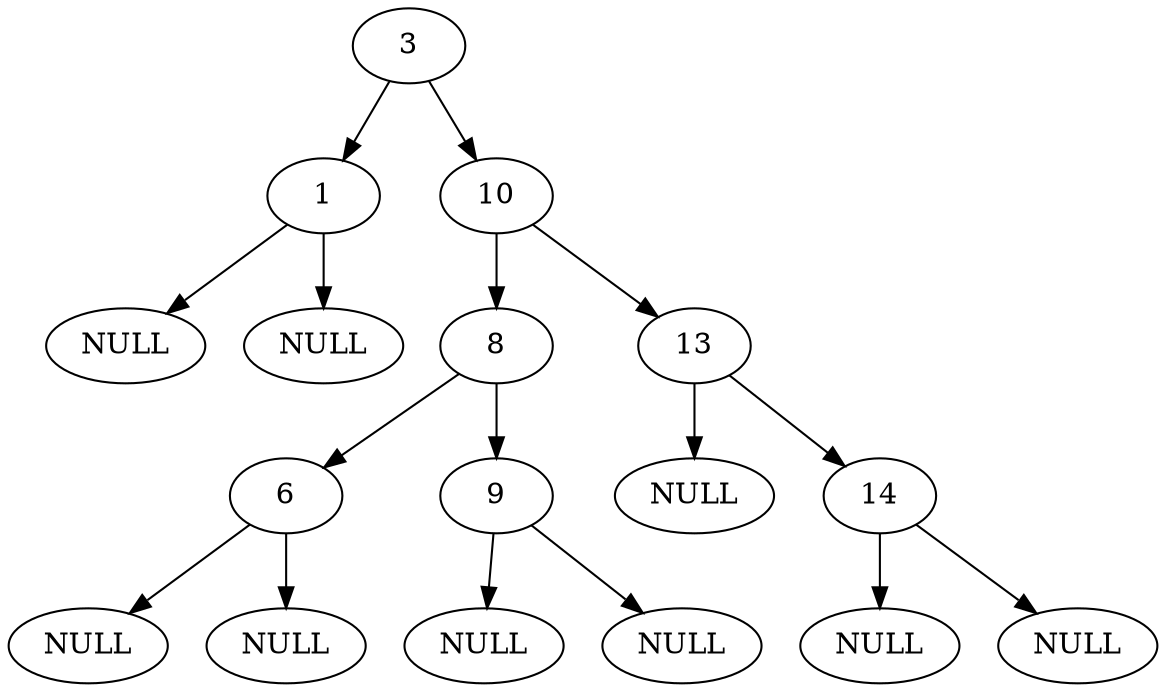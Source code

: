 digraph {
	3 -> 1;
	3 -> 10;
	10 -> 8;
	10 -> 13;
	13 -> {NULL0[label="NULL"]};
	13 -> 14;
	14 -> {NULL1[label="NULL"]};
	14 -> {NULL2[label="NULL"]};
	8 -> 6;
	8 -> 9;
	9 -> {NULL3[label="NULL"]};
	9 -> {NULL4[label="NULL"]};
	6 -> {NULL5[label="NULL"]};
	6 -> {NULL6[label="NULL"]};
	1 -> {NULL7[label="NULL"]};
	1 -> {NULL8[label="NULL"]};
}

